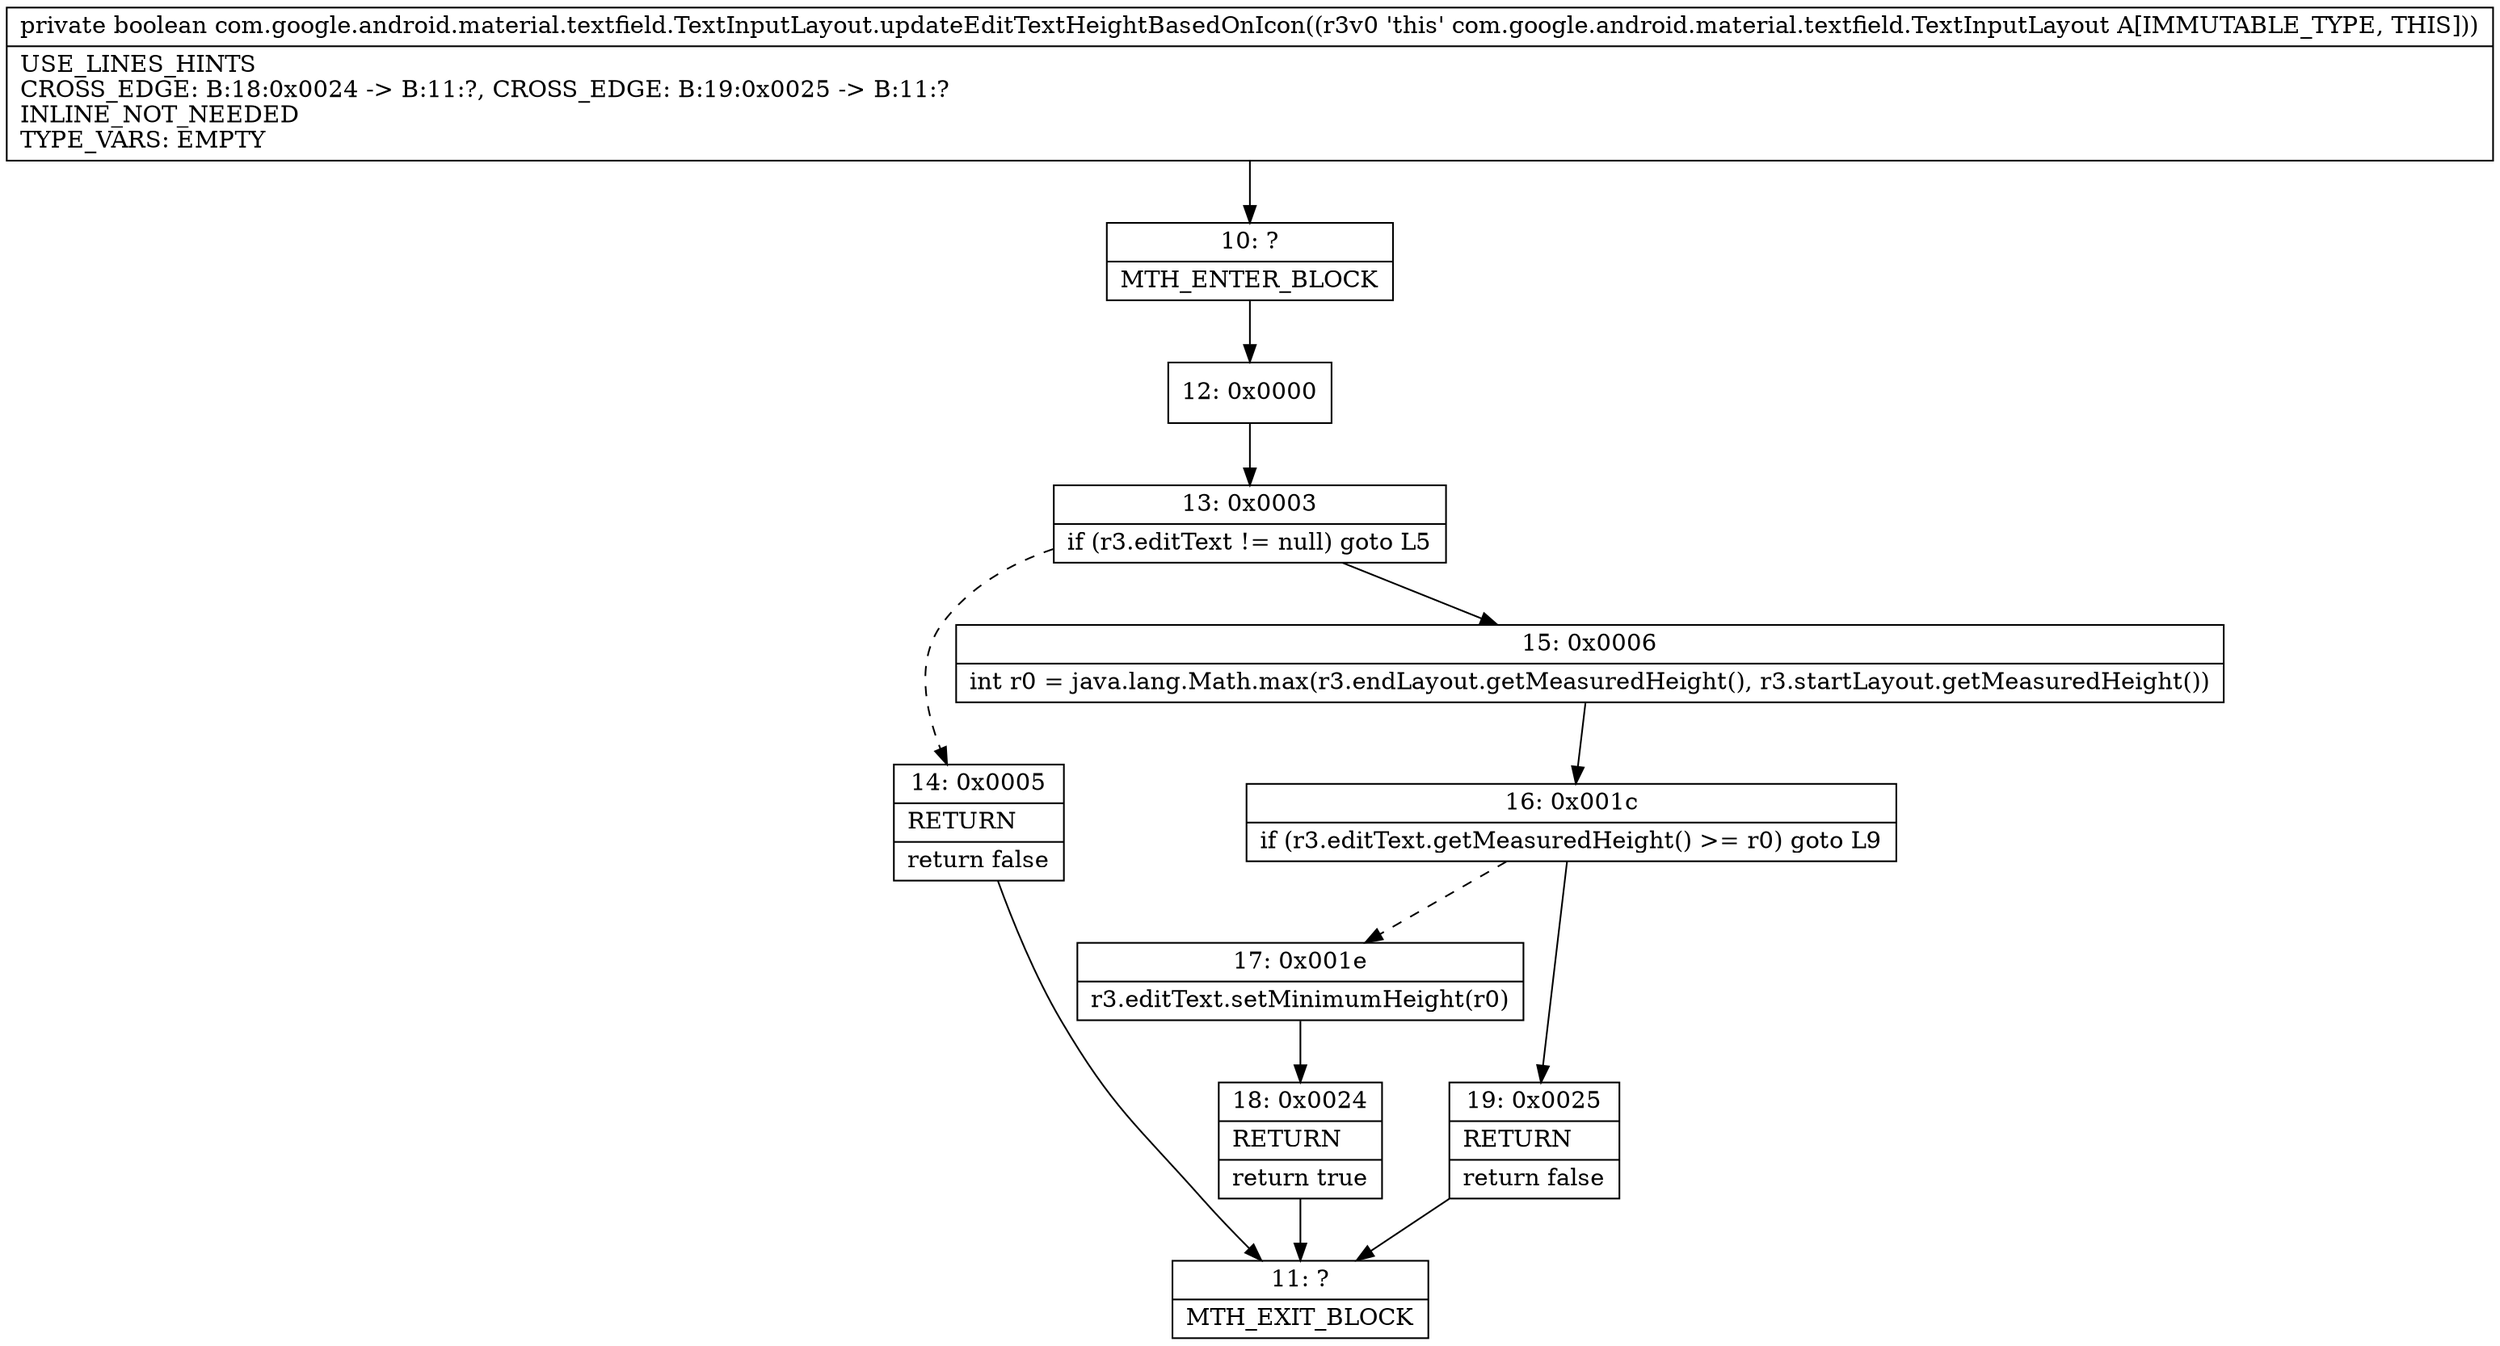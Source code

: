 digraph "CFG forcom.google.android.material.textfield.TextInputLayout.updateEditTextHeightBasedOnIcon()Z" {
Node_10 [shape=record,label="{10\:\ ?|MTH_ENTER_BLOCK\l}"];
Node_12 [shape=record,label="{12\:\ 0x0000}"];
Node_13 [shape=record,label="{13\:\ 0x0003|if (r3.editText != null) goto L5\l}"];
Node_14 [shape=record,label="{14\:\ 0x0005|RETURN\l|return false\l}"];
Node_11 [shape=record,label="{11\:\ ?|MTH_EXIT_BLOCK\l}"];
Node_15 [shape=record,label="{15\:\ 0x0006|int r0 = java.lang.Math.max(r3.endLayout.getMeasuredHeight(), r3.startLayout.getMeasuredHeight())\l}"];
Node_16 [shape=record,label="{16\:\ 0x001c|if (r3.editText.getMeasuredHeight() \>= r0) goto L9\l}"];
Node_17 [shape=record,label="{17\:\ 0x001e|r3.editText.setMinimumHeight(r0)\l}"];
Node_18 [shape=record,label="{18\:\ 0x0024|RETURN\l|return true\l}"];
Node_19 [shape=record,label="{19\:\ 0x0025|RETURN\l|return false\l}"];
MethodNode[shape=record,label="{private boolean com.google.android.material.textfield.TextInputLayout.updateEditTextHeightBasedOnIcon((r3v0 'this' com.google.android.material.textfield.TextInputLayout A[IMMUTABLE_TYPE, THIS]))  | USE_LINES_HINTS\lCROSS_EDGE: B:18:0x0024 \-\> B:11:?, CROSS_EDGE: B:19:0x0025 \-\> B:11:?\lINLINE_NOT_NEEDED\lTYPE_VARS: EMPTY\l}"];
MethodNode -> Node_10;Node_10 -> Node_12;
Node_12 -> Node_13;
Node_13 -> Node_14[style=dashed];
Node_13 -> Node_15;
Node_14 -> Node_11;
Node_15 -> Node_16;
Node_16 -> Node_17[style=dashed];
Node_16 -> Node_19;
Node_17 -> Node_18;
Node_18 -> Node_11;
Node_19 -> Node_11;
}

